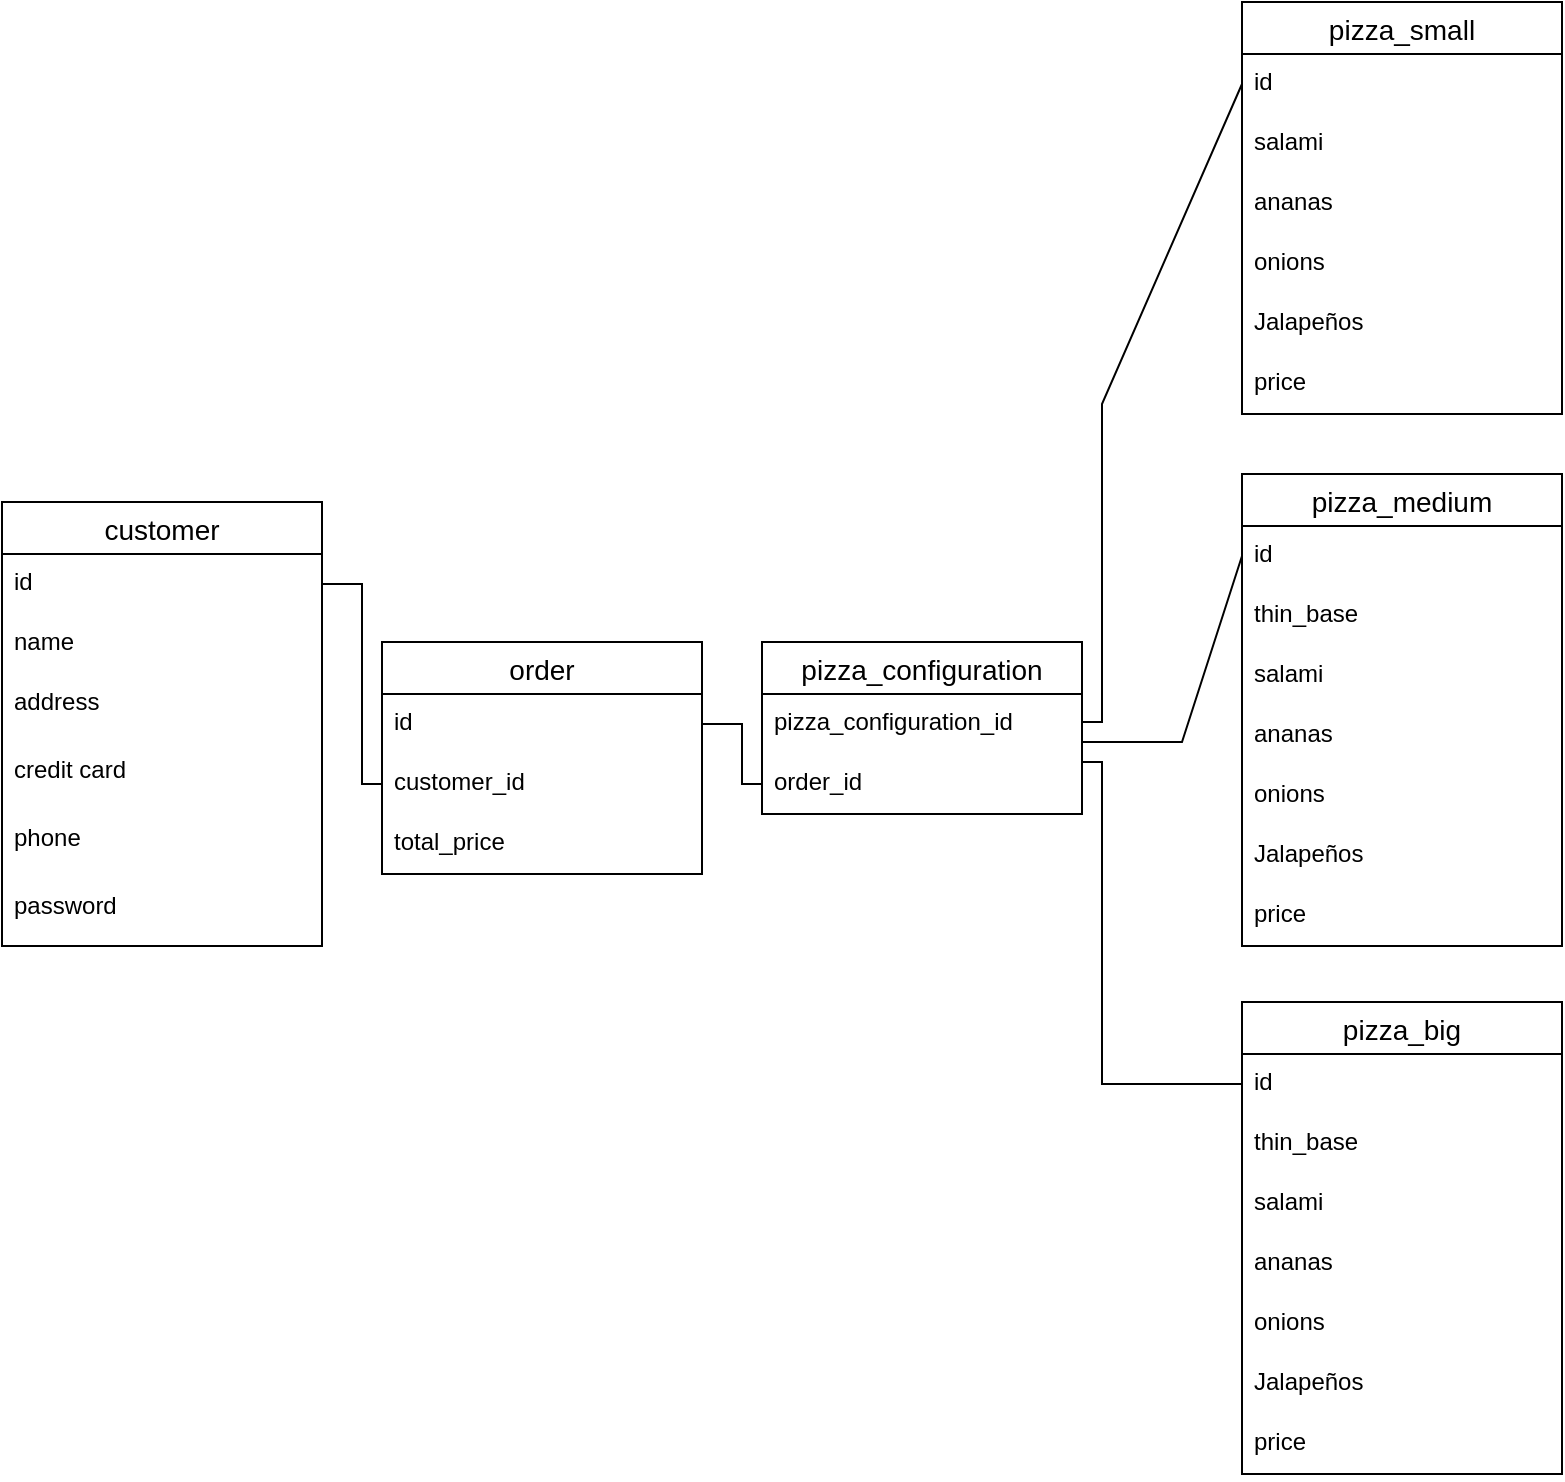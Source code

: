 <mxfile version="14.1.8" type="github">
  <diagram id="QNlZFRfOWiK5gq2nzDMO" name="Page-1">
    <mxGraphModel dx="868" dy="482" grid="1" gridSize="10" guides="1" tooltips="1" connect="1" arrows="1" fold="1" page="1" pageScale="1" pageWidth="827" pageHeight="1169" math="0" shadow="0">
      <root>
        <mxCell id="0" />
        <mxCell id="1" parent="0" />
        <mxCell id="gvOWE-iNk2zMa072j8G4-22" value="customer" style="swimlane;fontStyle=0;childLayout=stackLayout;horizontal=1;startSize=26;horizontalStack=0;resizeParent=1;resizeParentMax=0;resizeLast=0;collapsible=1;marginBottom=0;align=center;fontSize=14;" parent="1" vertex="1">
          <mxGeometry x="10" y="260" width="160" height="222" as="geometry" />
        </mxCell>
        <mxCell id="gvOWE-iNk2zMa072j8G4-23" value="id" style="text;strokeColor=none;fillColor=none;spacingLeft=4;spacingRight=4;overflow=hidden;rotatable=0;points=[[0,0.5],[1,0.5]];portConstraint=eastwest;fontSize=12;" parent="gvOWE-iNk2zMa072j8G4-22" vertex="1">
          <mxGeometry y="26" width="160" height="30" as="geometry" />
        </mxCell>
        <mxCell id="gvOWE-iNk2zMa072j8G4-24" value="name" style="text;strokeColor=none;fillColor=none;spacingLeft=4;spacingRight=4;overflow=hidden;rotatable=0;points=[[0,0.5],[1,0.5]];portConstraint=eastwest;fontSize=12;" parent="gvOWE-iNk2zMa072j8G4-22" vertex="1">
          <mxGeometry y="56" width="160" height="30" as="geometry" />
        </mxCell>
        <mxCell id="gvOWE-iNk2zMa072j8G4-31" value="address" style="text;strokeColor=none;fillColor=none;spacingLeft=4;spacingRight=4;overflow=hidden;rotatable=0;points=[[0,0.5],[1,0.5]];portConstraint=eastwest;fontSize=12;" parent="gvOWE-iNk2zMa072j8G4-22" vertex="1">
          <mxGeometry y="86" width="160" height="34" as="geometry" />
        </mxCell>
        <mxCell id="gvOWE-iNk2zMa072j8G4-30" value="credit card" style="text;strokeColor=none;fillColor=none;spacingLeft=4;spacingRight=4;overflow=hidden;rotatable=0;points=[[0,0.5],[1,0.5]];portConstraint=eastwest;fontSize=12;" parent="gvOWE-iNk2zMa072j8G4-22" vertex="1">
          <mxGeometry y="120" width="160" height="34" as="geometry" />
        </mxCell>
        <mxCell id="gvOWE-iNk2zMa072j8G4-29" value="phone" style="text;strokeColor=none;fillColor=none;spacingLeft=4;spacingRight=4;overflow=hidden;rotatable=0;points=[[0,0.5],[1,0.5]];portConstraint=eastwest;fontSize=12;" parent="gvOWE-iNk2zMa072j8G4-22" vertex="1">
          <mxGeometry y="154" width="160" height="34" as="geometry" />
        </mxCell>
        <mxCell id="gvOWE-iNk2zMa072j8G4-25" value="password" style="text;strokeColor=none;fillColor=none;spacingLeft=4;spacingRight=4;overflow=hidden;rotatable=0;points=[[0,0.5],[1,0.5]];portConstraint=eastwest;fontSize=12;" parent="gvOWE-iNk2zMa072j8G4-22" vertex="1">
          <mxGeometry y="188" width="160" height="34" as="geometry" />
        </mxCell>
        <mxCell id="gvOWE-iNk2zMa072j8G4-43" value="pizza_medium" style="swimlane;fontStyle=0;childLayout=stackLayout;horizontal=1;startSize=26;horizontalStack=0;resizeParent=1;resizeParentMax=0;resizeLast=0;collapsible=1;marginBottom=0;align=center;fontSize=14;" parent="1" vertex="1">
          <mxGeometry x="630" y="246" width="160" height="236" as="geometry" />
        </mxCell>
        <mxCell id="gvOWE-iNk2zMa072j8G4-44" value="id" style="text;strokeColor=none;fillColor=none;spacingLeft=4;spacingRight=4;overflow=hidden;rotatable=0;points=[[0,0.5],[1,0.5]];portConstraint=eastwest;fontSize=12;" parent="gvOWE-iNk2zMa072j8G4-43" vertex="1">
          <mxGeometry y="26" width="160" height="30" as="geometry" />
        </mxCell>
        <mxCell id="gvOWE-iNk2zMa072j8G4-45" value="thin_base" style="text;strokeColor=none;fillColor=none;spacingLeft=4;spacingRight=4;overflow=hidden;rotatable=0;points=[[0,0.5],[1,0.5]];portConstraint=eastwest;fontSize=12;" parent="gvOWE-iNk2zMa072j8G4-43" vertex="1">
          <mxGeometry y="56" width="160" height="30" as="geometry" />
        </mxCell>
        <mxCell id="FtQAhZ-chrjZkEXl3-XB-6" value="salami" style="text;strokeColor=none;fillColor=none;spacingLeft=4;spacingRight=4;overflow=hidden;rotatable=0;points=[[0,0.5],[1,0.5]];portConstraint=eastwest;fontSize=12;" parent="gvOWE-iNk2zMa072j8G4-43" vertex="1">
          <mxGeometry y="86" width="160" height="30" as="geometry" />
        </mxCell>
        <mxCell id="FtQAhZ-chrjZkEXl3-XB-7" value="ananas" style="text;strokeColor=none;fillColor=none;spacingLeft=4;spacingRight=4;overflow=hidden;rotatable=0;points=[[0,0.5],[1,0.5]];portConstraint=eastwest;fontSize=12;" parent="gvOWE-iNk2zMa072j8G4-43" vertex="1">
          <mxGeometry y="116" width="160" height="30" as="geometry" />
        </mxCell>
        <mxCell id="FtQAhZ-chrjZkEXl3-XB-8" value="onions" style="text;strokeColor=none;fillColor=none;spacingLeft=4;spacingRight=4;overflow=hidden;rotatable=0;points=[[0,0.5],[1,0.5]];portConstraint=eastwest;fontSize=12;" parent="gvOWE-iNk2zMa072j8G4-43" vertex="1">
          <mxGeometry y="146" width="160" height="30" as="geometry" />
        </mxCell>
        <mxCell id="gvOWE-iNk2zMa072j8G4-46" value="Jalapeños " style="text;strokeColor=none;fillColor=none;spacingLeft=4;spacingRight=4;overflow=hidden;rotatable=0;points=[[0,0.5],[1,0.5]];portConstraint=eastwest;fontSize=12;" parent="gvOWE-iNk2zMa072j8G4-43" vertex="1">
          <mxGeometry y="176" width="160" height="30" as="geometry" />
        </mxCell>
        <mxCell id="gvOWE-iNk2zMa072j8G4-47" value="price" style="text;strokeColor=none;fillColor=none;spacingLeft=4;spacingRight=4;overflow=hidden;rotatable=0;points=[[0,0.5],[1,0.5]];portConstraint=eastwest;fontSize=12;" parent="gvOWE-iNk2zMa072j8G4-43" vertex="1">
          <mxGeometry y="206" width="160" height="30" as="geometry" />
        </mxCell>
        <mxCell id="gvOWE-iNk2zMa072j8G4-48" value="pizza_small" style="swimlane;fontStyle=0;childLayout=stackLayout;horizontal=1;startSize=26;horizontalStack=0;resizeParent=1;resizeParentMax=0;resizeLast=0;collapsible=1;marginBottom=0;align=center;fontSize=14;" parent="1" vertex="1">
          <mxGeometry x="630" y="10" width="160" height="206" as="geometry" />
        </mxCell>
        <mxCell id="gvOWE-iNk2zMa072j8G4-49" value="id" style="text;strokeColor=none;fillColor=none;spacingLeft=4;spacingRight=4;overflow=hidden;rotatable=0;points=[[0,0.5],[1,0.5]];portConstraint=eastwest;fontSize=12;" parent="gvOWE-iNk2zMa072j8G4-48" vertex="1">
          <mxGeometry y="26" width="160" height="30" as="geometry" />
        </mxCell>
        <mxCell id="FtQAhZ-chrjZkEXl3-XB-3" value="salami" style="text;strokeColor=none;fillColor=none;spacingLeft=4;spacingRight=4;overflow=hidden;rotatable=0;points=[[0,0.5],[1,0.5]];portConstraint=eastwest;fontSize=12;" parent="gvOWE-iNk2zMa072j8G4-48" vertex="1">
          <mxGeometry y="56" width="160" height="30" as="geometry" />
        </mxCell>
        <mxCell id="FtQAhZ-chrjZkEXl3-XB-4" value="ananas" style="text;strokeColor=none;fillColor=none;spacingLeft=4;spacingRight=4;overflow=hidden;rotatable=0;points=[[0,0.5],[1,0.5]];portConstraint=eastwest;fontSize=12;" parent="gvOWE-iNk2zMa072j8G4-48" vertex="1">
          <mxGeometry y="86" width="160" height="30" as="geometry" />
        </mxCell>
        <mxCell id="FtQAhZ-chrjZkEXl3-XB-5" value="onions" style="text;strokeColor=none;fillColor=none;spacingLeft=4;spacingRight=4;overflow=hidden;rotatable=0;points=[[0,0.5],[1,0.5]];portConstraint=eastwest;fontSize=12;" parent="gvOWE-iNk2zMa072j8G4-48" vertex="1">
          <mxGeometry y="116" width="160" height="30" as="geometry" />
        </mxCell>
        <mxCell id="gvOWE-iNk2zMa072j8G4-51" value="Jalapeños " style="text;strokeColor=none;fillColor=none;spacingLeft=4;spacingRight=4;overflow=hidden;rotatable=0;points=[[0,0.5],[1,0.5]];portConstraint=eastwest;fontSize=12;" parent="gvOWE-iNk2zMa072j8G4-48" vertex="1">
          <mxGeometry y="146" width="160" height="30" as="geometry" />
        </mxCell>
        <mxCell id="gvOWE-iNk2zMa072j8G4-52" value="price" style="text;strokeColor=none;fillColor=none;spacingLeft=4;spacingRight=4;overflow=hidden;rotatable=0;points=[[0,0.5],[1,0.5]];portConstraint=eastwest;fontSize=12;" parent="gvOWE-iNk2zMa072j8G4-48" vertex="1">
          <mxGeometry y="176" width="160" height="30" as="geometry" />
        </mxCell>
        <mxCell id="gvOWE-iNk2zMa072j8G4-53" value="order" style="swimlane;fontStyle=0;childLayout=stackLayout;horizontal=1;startSize=26;horizontalStack=0;resizeParent=1;resizeParentMax=0;resizeLast=0;collapsible=1;marginBottom=0;align=center;fontSize=14;" parent="1" vertex="1">
          <mxGeometry x="200" y="330" width="160" height="116" as="geometry" />
        </mxCell>
        <mxCell id="gvOWE-iNk2zMa072j8G4-54" value="id" style="text;strokeColor=none;fillColor=none;spacingLeft=4;spacingRight=4;overflow=hidden;rotatable=0;points=[[0,0.5],[1,0.5]];portConstraint=eastwest;fontSize=12;" parent="gvOWE-iNk2zMa072j8G4-53" vertex="1">
          <mxGeometry y="26" width="160" height="30" as="geometry" />
        </mxCell>
        <mxCell id="gvOWE-iNk2zMa072j8G4-55" value="customer_id" style="text;strokeColor=none;fillColor=none;spacingLeft=4;spacingRight=4;overflow=hidden;rotatable=0;points=[[0,0.5],[1,0.5]];portConstraint=eastwest;fontSize=12;" parent="gvOWE-iNk2zMa072j8G4-53" vertex="1">
          <mxGeometry y="56" width="160" height="30" as="geometry" />
        </mxCell>
        <mxCell id="gvOWE-iNk2zMa072j8G4-56" value="total_price" style="text;strokeColor=none;fillColor=none;spacingLeft=4;spacingRight=4;overflow=hidden;rotatable=0;points=[[0,0.5],[1,0.5]];portConstraint=eastwest;fontSize=12;" parent="gvOWE-iNk2zMa072j8G4-53" vertex="1">
          <mxGeometry y="86" width="160" height="30" as="geometry" />
        </mxCell>
        <mxCell id="gvOWE-iNk2zMa072j8G4-58" value="" style="endArrow=none;html=1;rounded=0;entryX=0;entryY=0.5;entryDx=0;entryDy=0;exitX=1;exitY=0.5;exitDx=0;exitDy=0;" parent="1" source="gvOWE-iNk2zMa072j8G4-23" target="gvOWE-iNk2zMa072j8G4-55" edge="1">
          <mxGeometry relative="1" as="geometry">
            <mxPoint x="220" y="340" as="sourcePoint" />
            <mxPoint x="380" y="340" as="targetPoint" />
            <Array as="points">
              <mxPoint x="190" y="301" />
              <mxPoint x="190" y="401" />
            </Array>
          </mxGeometry>
        </mxCell>
        <mxCell id="gvOWE-iNk2zMa072j8G4-59" value="" style="endArrow=none;html=1;rounded=0;entryX=0;entryY=0.5;entryDx=0;entryDy=0;" parent="1" target="gvOWE-iNk2zMa072j8G4-49" edge="1">
          <mxGeometry relative="1" as="geometry">
            <mxPoint x="550" y="370" as="sourcePoint" />
            <mxPoint x="520" y="210" as="targetPoint" />
            <Array as="points">
              <mxPoint x="560" y="370" />
              <mxPoint x="560" y="211" />
            </Array>
          </mxGeometry>
        </mxCell>
        <mxCell id="gvOWE-iNk2zMa072j8G4-60" value="" style="endArrow=none;html=1;rounded=0;entryX=0;entryY=0.5;entryDx=0;entryDy=0;" parent="1" target="gvOWE-iNk2zMa072j8G4-44" edge="1">
          <mxGeometry relative="1" as="geometry">
            <mxPoint x="560" y="380" as="sourcePoint" />
            <mxPoint x="550" y="410" as="targetPoint" />
            <Array as="points">
              <mxPoint x="550" y="380" />
              <mxPoint x="560" y="380" />
              <mxPoint x="600" y="380" />
            </Array>
          </mxGeometry>
        </mxCell>
        <mxCell id="gvOWE-iNk2zMa072j8G4-61" value="" style="endArrow=none;html=1;rounded=0;entryX=0;entryY=0.5;entryDx=0;entryDy=0;" parent="1" target="FtQAhZ-chrjZkEXl3-XB-10" edge="1">
          <mxGeometry relative="1" as="geometry">
            <mxPoint x="550" y="390" as="sourcePoint" />
            <mxPoint x="640" y="791" as="targetPoint" />
            <Array as="points">
              <mxPoint x="560" y="390" />
              <mxPoint x="560" y="520" />
              <mxPoint x="560" y="551" />
            </Array>
          </mxGeometry>
        </mxCell>
        <mxCell id="gvOWE-iNk2zMa072j8G4-64" value="pizza_configuration" style="swimlane;fontStyle=0;childLayout=stackLayout;horizontal=1;startSize=26;horizontalStack=0;resizeParent=1;resizeParentMax=0;resizeLast=0;collapsible=1;marginBottom=0;align=center;fontSize=14;" parent="1" vertex="1">
          <mxGeometry x="390" y="330" width="160" height="86" as="geometry" />
        </mxCell>
        <mxCell id="gvOWE-iNk2zMa072j8G4-65" value="pizza_configuration_id" style="text;strokeColor=none;fillColor=none;spacingLeft=4;spacingRight=4;overflow=hidden;rotatable=0;points=[[0,0.5],[1,0.5]];portConstraint=eastwest;fontSize=12;" parent="gvOWE-iNk2zMa072j8G4-64" vertex="1">
          <mxGeometry y="26" width="160" height="30" as="geometry" />
        </mxCell>
        <mxCell id="gvOWE-iNk2zMa072j8G4-66" value="order_id" style="text;strokeColor=none;fillColor=none;spacingLeft=4;spacingRight=4;overflow=hidden;rotatable=0;points=[[0,0.5],[1,0.5]];portConstraint=eastwest;fontSize=12;" parent="gvOWE-iNk2zMa072j8G4-64" vertex="1">
          <mxGeometry y="56" width="160" height="30" as="geometry" />
        </mxCell>
        <mxCell id="gvOWE-iNk2zMa072j8G4-68" value="" style="endArrow=none;html=1;rounded=0;exitX=1;exitY=0.5;exitDx=0;exitDy=0;entryX=0;entryY=0.5;entryDx=0;entryDy=0;" parent="1" source="gvOWE-iNk2zMa072j8G4-54" target="gvOWE-iNk2zMa072j8G4-66" edge="1">
          <mxGeometry relative="1" as="geometry">
            <mxPoint x="350" y="490" as="sourcePoint" />
            <mxPoint x="510" y="490" as="targetPoint" />
            <Array as="points">
              <mxPoint x="380" y="371" />
              <mxPoint x="380" y="401" />
            </Array>
          </mxGeometry>
        </mxCell>
        <mxCell id="FtQAhZ-chrjZkEXl3-XB-9" value="pizza_big" style="swimlane;fontStyle=0;childLayout=stackLayout;horizontal=1;startSize=26;horizontalStack=0;resizeParent=1;resizeParentMax=0;resizeLast=0;collapsible=1;marginBottom=0;align=center;fontSize=14;" parent="1" vertex="1">
          <mxGeometry x="630" y="510" width="160" height="236" as="geometry" />
        </mxCell>
        <mxCell id="FtQAhZ-chrjZkEXl3-XB-10" value="id" style="text;strokeColor=none;fillColor=none;spacingLeft=4;spacingRight=4;overflow=hidden;rotatable=0;points=[[0,0.5],[1,0.5]];portConstraint=eastwest;fontSize=12;" parent="FtQAhZ-chrjZkEXl3-XB-9" vertex="1">
          <mxGeometry y="26" width="160" height="30" as="geometry" />
        </mxCell>
        <mxCell id="FtQAhZ-chrjZkEXl3-XB-11" value="thin_base" style="text;strokeColor=none;fillColor=none;spacingLeft=4;spacingRight=4;overflow=hidden;rotatable=0;points=[[0,0.5],[1,0.5]];portConstraint=eastwest;fontSize=12;" parent="FtQAhZ-chrjZkEXl3-XB-9" vertex="1">
          <mxGeometry y="56" width="160" height="30" as="geometry" />
        </mxCell>
        <mxCell id="FtQAhZ-chrjZkEXl3-XB-12" value="salami" style="text;strokeColor=none;fillColor=none;spacingLeft=4;spacingRight=4;overflow=hidden;rotatable=0;points=[[0,0.5],[1,0.5]];portConstraint=eastwest;fontSize=12;" parent="FtQAhZ-chrjZkEXl3-XB-9" vertex="1">
          <mxGeometry y="86" width="160" height="30" as="geometry" />
        </mxCell>
        <mxCell id="FtQAhZ-chrjZkEXl3-XB-13" value="ananas" style="text;strokeColor=none;fillColor=none;spacingLeft=4;spacingRight=4;overflow=hidden;rotatable=0;points=[[0,0.5],[1,0.5]];portConstraint=eastwest;fontSize=12;" parent="FtQAhZ-chrjZkEXl3-XB-9" vertex="1">
          <mxGeometry y="116" width="160" height="30" as="geometry" />
        </mxCell>
        <mxCell id="FtQAhZ-chrjZkEXl3-XB-14" value="onions" style="text;strokeColor=none;fillColor=none;spacingLeft=4;spacingRight=4;overflow=hidden;rotatable=0;points=[[0,0.5],[1,0.5]];portConstraint=eastwest;fontSize=12;" parent="FtQAhZ-chrjZkEXl3-XB-9" vertex="1">
          <mxGeometry y="146" width="160" height="30" as="geometry" />
        </mxCell>
        <mxCell id="FtQAhZ-chrjZkEXl3-XB-15" value="Jalapeños " style="text;strokeColor=none;fillColor=none;spacingLeft=4;spacingRight=4;overflow=hidden;rotatable=0;points=[[0,0.5],[1,0.5]];portConstraint=eastwest;fontSize=12;" parent="FtQAhZ-chrjZkEXl3-XB-9" vertex="1">
          <mxGeometry y="176" width="160" height="30" as="geometry" />
        </mxCell>
        <mxCell id="FtQAhZ-chrjZkEXl3-XB-16" value="price" style="text;strokeColor=none;fillColor=none;spacingLeft=4;spacingRight=4;overflow=hidden;rotatable=0;points=[[0,0.5],[1,0.5]];portConstraint=eastwest;fontSize=12;" parent="FtQAhZ-chrjZkEXl3-XB-9" vertex="1">
          <mxGeometry y="206" width="160" height="30" as="geometry" />
        </mxCell>
      </root>
    </mxGraphModel>
  </diagram>
</mxfile>
